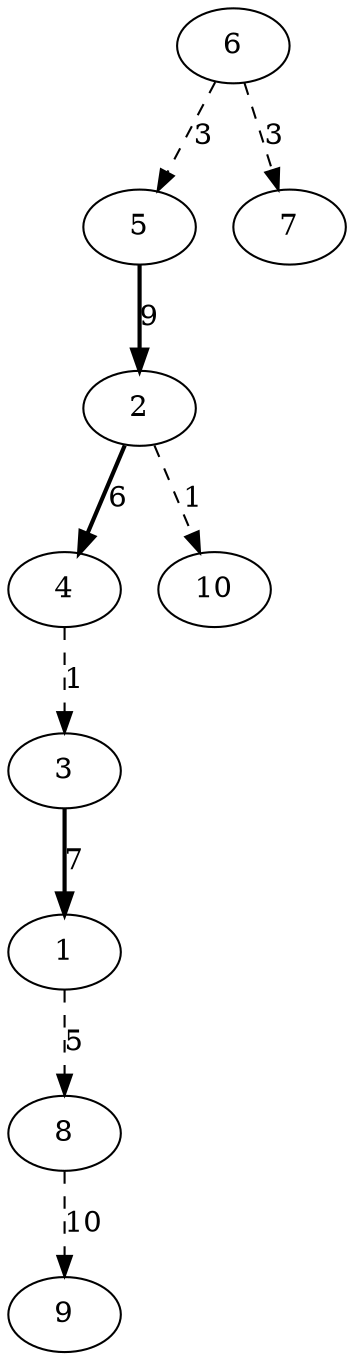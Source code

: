 digraph G {
5 -> 2 [style=bold, label=9];
2 -> 4 [style=bold, label=6];
3 -> 1 [style=bold, label=7];
4 -> 3 [style=dashed, label=1];
6 -> 5 [style=dashed, label=3];
6 -> 7 [style=dashed, label=3];
1 -> 8 [style=dashed, label=5];
8 -> 9 [style=dashed, label=10];
2 -> 10 [style=dashed, label=1];
1; 
2; 
3; 
4; 
5; 
6; 
7; 
8; 
9; 
10; 
}
